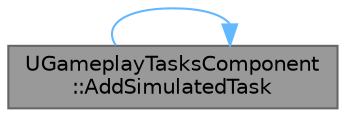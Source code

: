 digraph "UGameplayTasksComponent::AddSimulatedTask"
{
 // INTERACTIVE_SVG=YES
 // LATEX_PDF_SIZE
  bgcolor="transparent";
  edge [fontname=Helvetica,fontsize=10,labelfontname=Helvetica,labelfontsize=10];
  node [fontname=Helvetica,fontsize=10,shape=box,height=0.2,width=0.4];
  rankdir="LR";
  Node1 [id="Node000001",label="UGameplayTasksComponent\l::AddSimulatedTask",height=0.2,width=0.4,color="gray40", fillcolor="grey60", style="filled", fontcolor="black",tooltip="Add a new simulated task."];
  Node1 -> Node1 [id="edge1_Node000001_Node000001",color="steelblue1",style="solid",tooltip=" "];
}
